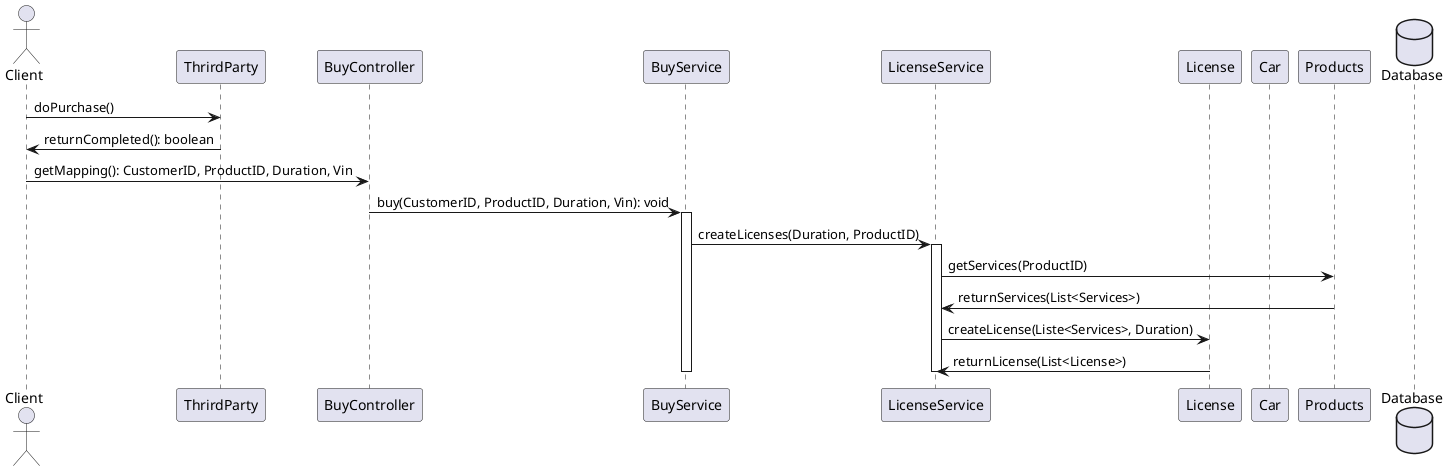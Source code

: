 @startuml
'https://plantuml.com/sequence-diagram

actor Client as c
participant ThrirdParty as tp
participant BuyController as co
participant BuyService as s
'participant LicenseController as lc
participant LicenseService as ls
participant License as l
participant Car as ca
participant Products as p
database Database as db

c->tp : doPurchase()
tp->c : returnCompleted(): boolean

c -> co: getMapping(): CustomerID, ProductID, Duration, Vin

co-> s: buy(CustomerID, ProductID, Duration, Vin): void
activate s
's -> ca: setProduct(ProductId, Vin)
'ca -> ls: setService(ServiceID)

s-> ls: createLicenses(Duration, ProductID)
activate ls
ls->p: getServices(ProductID)
p->ls: returnServices(List<Services>)

ls->  l: createLicense(Liste<Services>, Duration)

l->ls: returnLicense(List<License>)
deactivate ls
deactivate s




@enduml